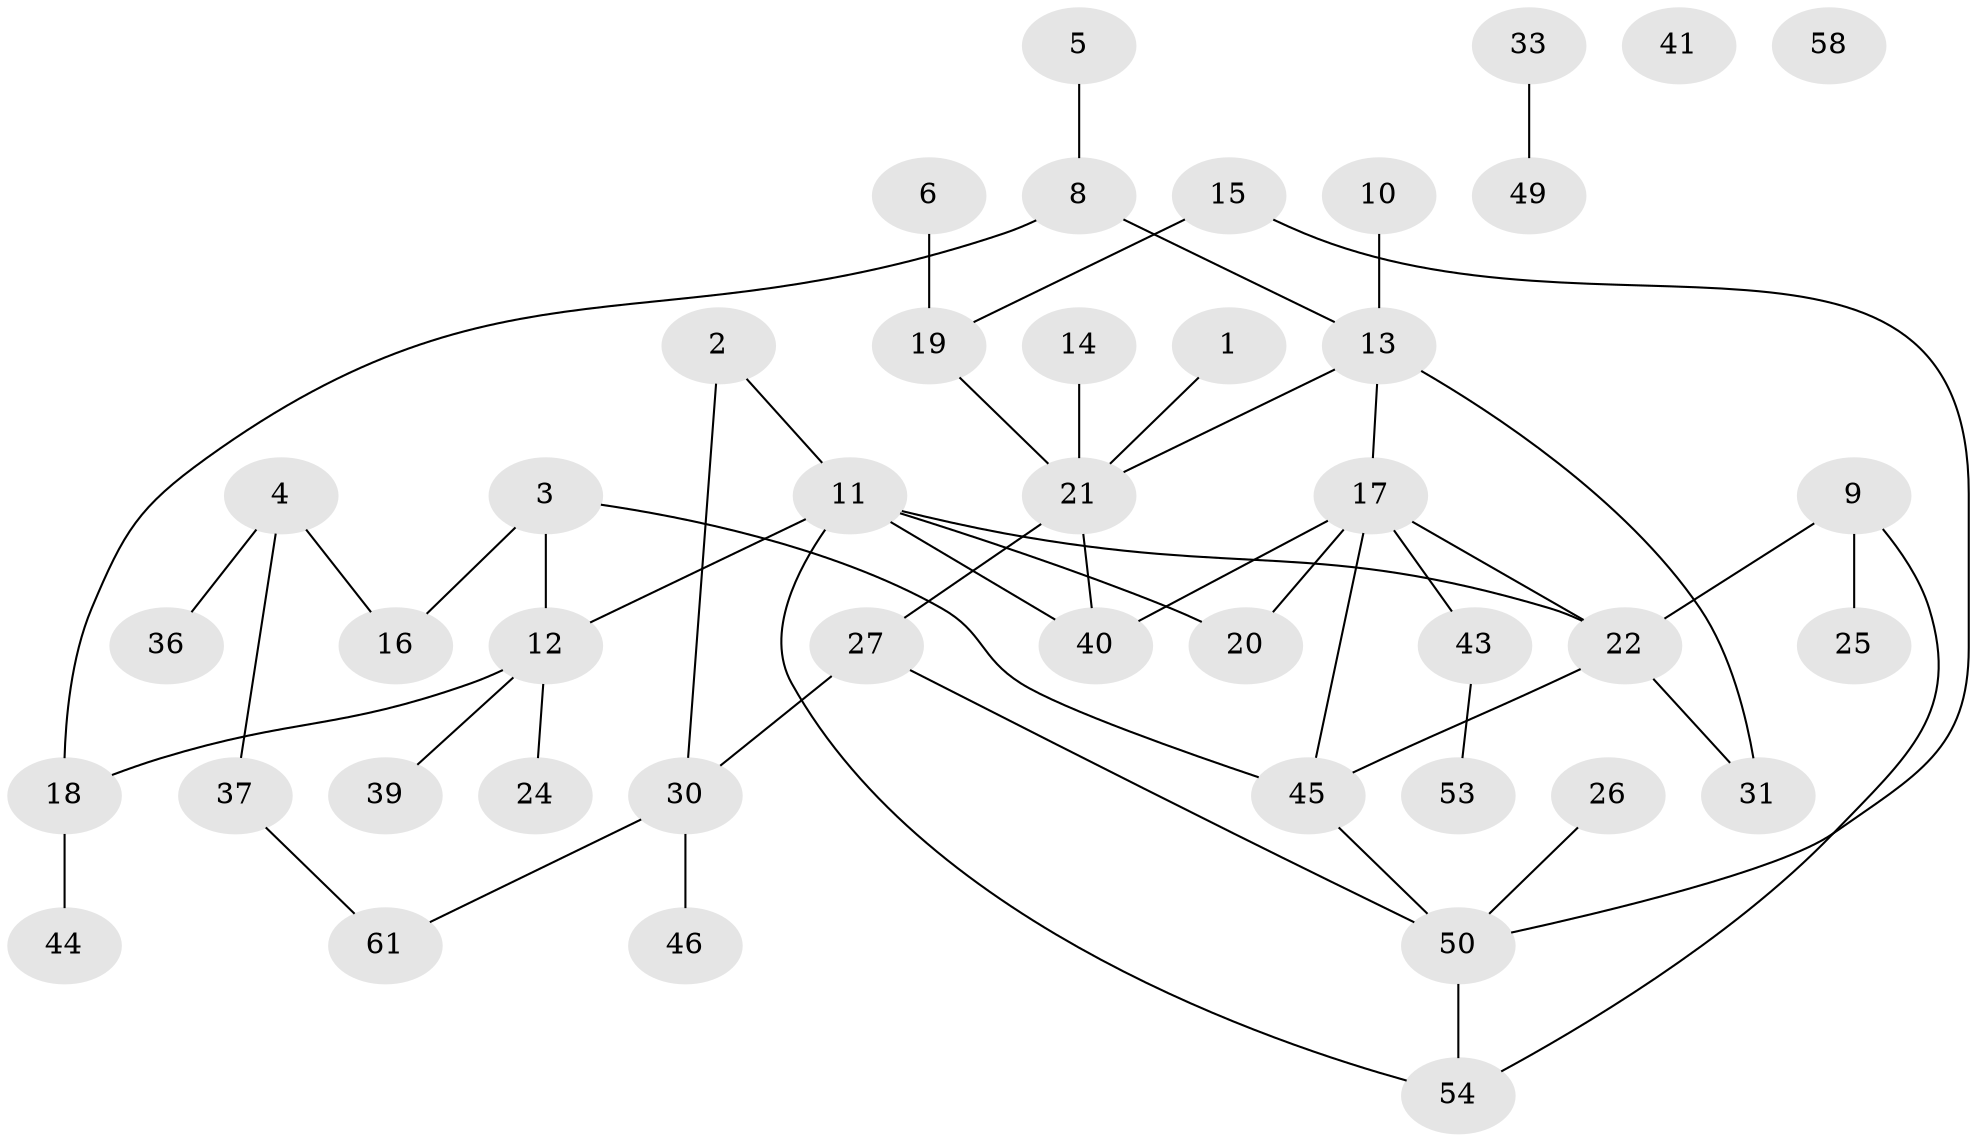 // original degree distribution, {1: 0.32786885245901637, 2: 0.26229508196721313, 3: 0.16393442622950818, 4: 0.11475409836065574, 5: 0.06557377049180328, 6: 0.03278688524590164, 0: 0.03278688524590164}
// Generated by graph-tools (version 1.1) at 2025/41/03/06/25 10:41:24]
// undirected, 43 vertices, 52 edges
graph export_dot {
graph [start="1"]
  node [color=gray90,style=filled];
  1;
  2 [super="+23"];
  3 [super="+7"];
  4 [super="+60"];
  5;
  6;
  8 [super="+32"];
  9 [super="+48"];
  10;
  11 [super="+35"];
  12;
  13 [super="+56"];
  14;
  15;
  16;
  17 [super="+55"];
  18 [super="+34"];
  19 [super="+57"];
  20 [super="+28"];
  21 [super="+38"];
  22 [super="+42"];
  24;
  25 [super="+51"];
  26;
  27 [super="+29"];
  30 [super="+47"];
  31;
  33;
  36;
  37 [super="+59"];
  39;
  40;
  41;
  43;
  44;
  45;
  46;
  49;
  50 [super="+52"];
  53;
  54;
  58;
  61;
  1 -- 21;
  2 -- 11;
  2 -- 30;
  3 -- 16;
  3 -- 45;
  3 -- 12;
  4 -- 36;
  4 -- 37;
  4 -- 16;
  5 -- 8;
  6 -- 19;
  8 -- 13;
  8 -- 18;
  9 -- 54;
  9 -- 22;
  9 -- 25;
  10 -- 13;
  11 -- 40;
  11 -- 12;
  11 -- 54;
  11 -- 22;
  11 -- 20;
  12 -- 24;
  12 -- 39;
  12 -- 18;
  13 -- 17;
  13 -- 31;
  13 -- 21;
  14 -- 21;
  15 -- 50;
  15 -- 19;
  17 -- 20;
  17 -- 43;
  17 -- 45;
  17 -- 40;
  17 -- 22;
  18 -- 44;
  19 -- 21 [weight=2];
  21 -- 40;
  21 -- 27;
  22 -- 31;
  22 -- 45;
  26 -- 50;
  27 -- 30;
  27 -- 50;
  30 -- 61;
  30 -- 46;
  33 -- 49;
  37 -- 61;
  43 -- 53;
  45 -- 50;
  50 -- 54;
}
